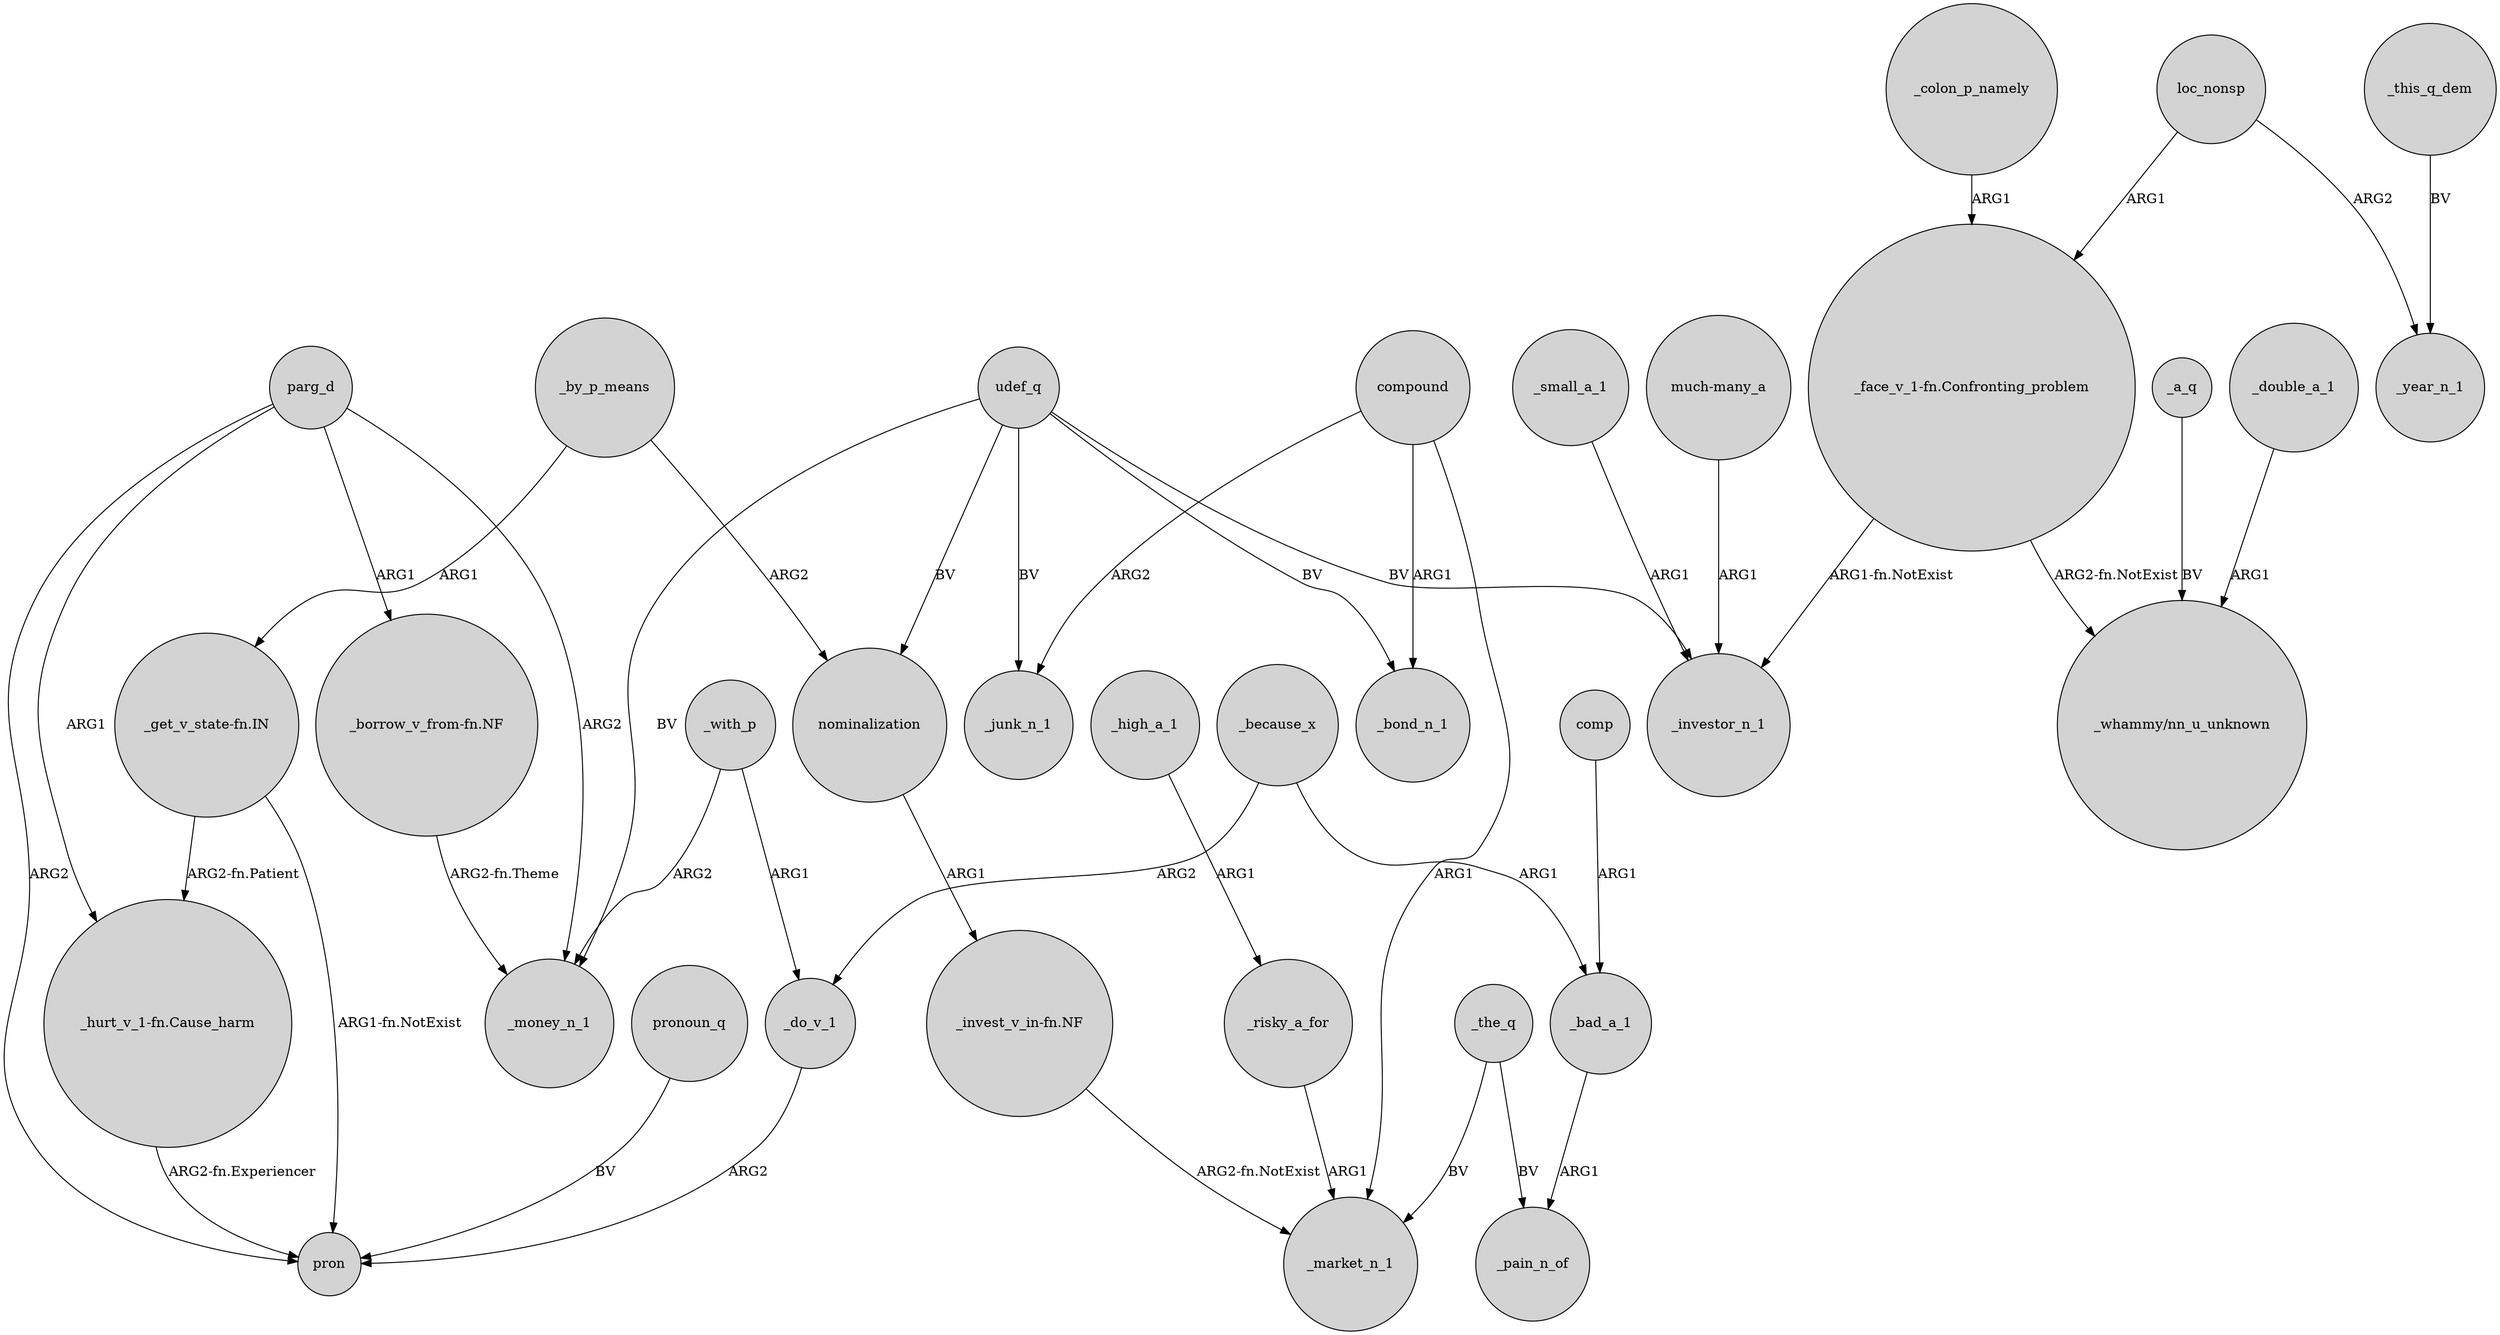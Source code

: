 digraph {
	node [shape=circle style=filled]
	"_get_v_state-fn.IN" -> pron [label="ARG1-fn.NotExist"]
	udef_q -> _money_n_1 [label=BV]
	"_face_v_1-fn.Confronting_problem" -> "_whammy/nn_u_unknown" [label="ARG2-fn.NotExist"]
	_double_a_1 -> "_whammy/nn_u_unknown" [label=ARG1]
	_by_p_means -> nominalization [label=ARG2]
	udef_q -> _investor_n_1 [label=BV]
	"_borrow_v_from-fn.NF" -> _money_n_1 [label="ARG2-fn.Theme"]
	"much-many_a" -> _investor_n_1 [label=ARG1]
	_by_p_means -> "_get_v_state-fn.IN" [label=ARG1]
	compound -> _bond_n_1 [label=ARG1]
	parg_d -> "_hurt_v_1-fn.Cause_harm" [label=ARG1]
	_the_q -> _pain_n_of [label=BV]
	comp -> _bad_a_1 [label=ARG1]
	compound -> _junk_n_1 [label=ARG2]
	"_face_v_1-fn.Confronting_problem" -> _investor_n_1 [label="ARG1-fn.NotExist"]
	nominalization -> "_invest_v_in-fn.NF" [label=ARG1]
	_small_a_1 -> _investor_n_1 [label=ARG1]
	parg_d -> pron [label=ARG2]
	"_hurt_v_1-fn.Cause_harm" -> pron [label="ARG2-fn.Experiencer"]
	"_invest_v_in-fn.NF" -> _market_n_1 [label="ARG2-fn.NotExist"]
	_high_a_1 -> _risky_a_for [label=ARG1]
	_do_v_1 -> pron [label=ARG2]
	udef_q -> _junk_n_1 [label=BV]
	_with_p -> _do_v_1 [label=ARG1]
	pronoun_q -> pron [label=BV]
	parg_d -> _money_n_1 [label=ARG2]
	udef_q -> _bond_n_1 [label=BV]
	_because_x -> _bad_a_1 [label=ARG1]
	_because_x -> _do_v_1 [label=ARG2]
	loc_nonsp -> "_face_v_1-fn.Confronting_problem" [label=ARG1]
	_bad_a_1 -> _pain_n_of [label=ARG1]
	_a_q -> "_whammy/nn_u_unknown" [label=BV]
	_risky_a_for -> _market_n_1 [label=ARG1]
	loc_nonsp -> _year_n_1 [label=ARG2]
	_colon_p_namely -> "_face_v_1-fn.Confronting_problem" [label=ARG1]
	_with_p -> _money_n_1 [label=ARG2]
	udef_q -> nominalization [label=BV]
	parg_d -> "_borrow_v_from-fn.NF" [label=ARG1]
	compound -> _market_n_1 [label=ARG1]
	"_get_v_state-fn.IN" -> "_hurt_v_1-fn.Cause_harm" [label="ARG2-fn.Patient"]
	_the_q -> _market_n_1 [label=BV]
	_this_q_dem -> _year_n_1 [label=BV]
}
